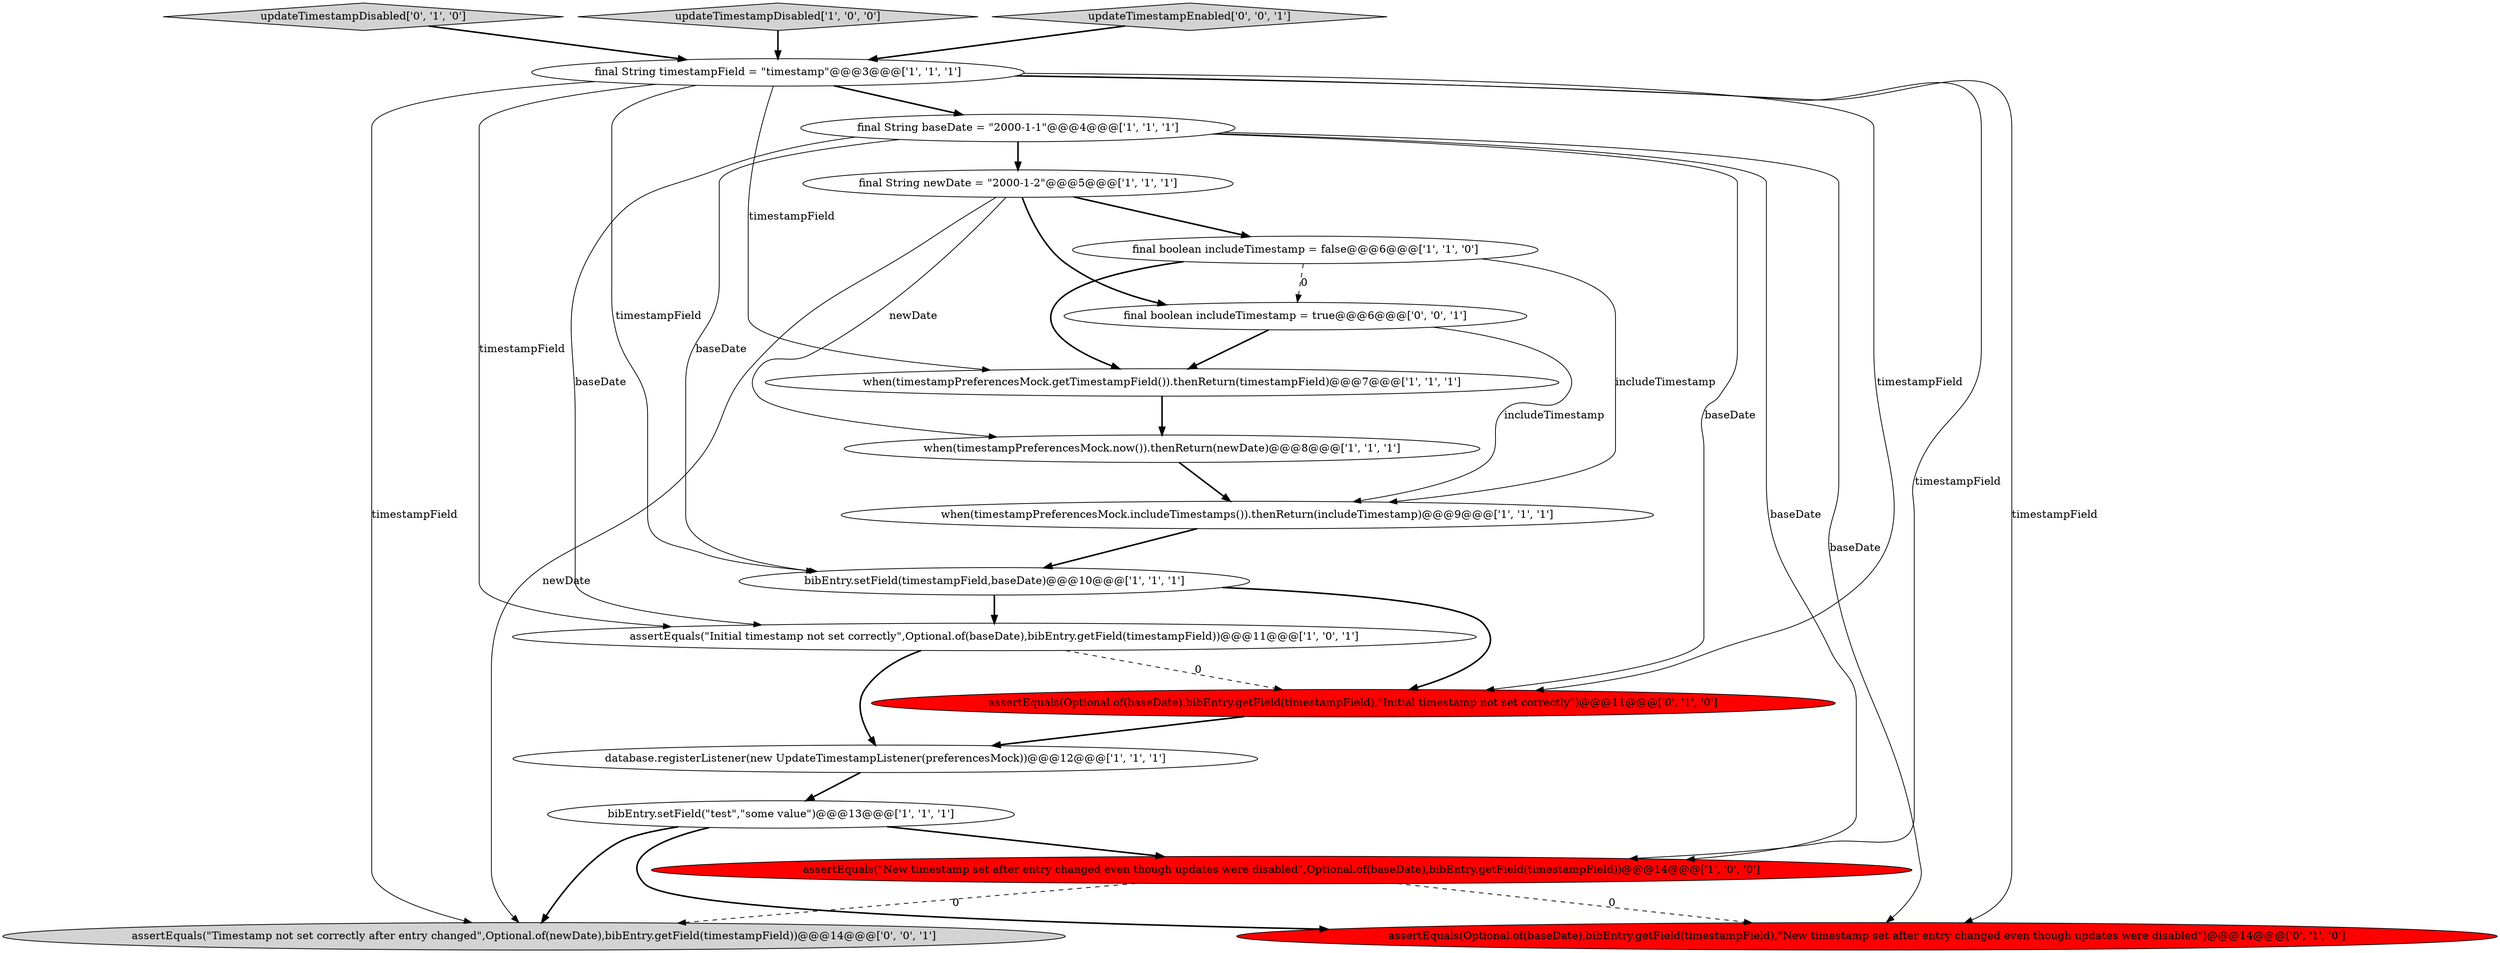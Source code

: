 digraph {
5 [style = filled, label = "bibEntry.setField(\"test\",\"some value\")@@@13@@@['1', '1', '1']", fillcolor = white, shape = ellipse image = "AAA0AAABBB1BBB"];
9 [style = filled, label = "assertEquals(\"Initial timestamp not set correctly\",Optional.of(baseDate),bibEntry.getField(timestampField))@@@11@@@['1', '0', '1']", fillcolor = white, shape = ellipse image = "AAA0AAABBB1BBB"];
14 [style = filled, label = "assertEquals(Optional.of(baseDate),bibEntry.getField(timestampField),\"Initial timestamp not set correctly\")@@@11@@@['0', '1', '0']", fillcolor = red, shape = ellipse image = "AAA1AAABBB2BBB"];
16 [style = filled, label = "assertEquals(\"Timestamp not set correctly after entry changed\",Optional.of(newDate),bibEntry.getField(timestampField))@@@14@@@['0', '0', '1']", fillcolor = lightgray, shape = ellipse image = "AAA0AAABBB3BBB"];
3 [style = filled, label = "final String newDate = \"2000-1-2\"@@@5@@@['1', '1', '1']", fillcolor = white, shape = ellipse image = "AAA0AAABBB1BBB"];
0 [style = filled, label = "final String timestampField = \"timestamp\"@@@3@@@['1', '1', '1']", fillcolor = white, shape = ellipse image = "AAA0AAABBB1BBB"];
17 [style = filled, label = "final boolean includeTimestamp = true@@@6@@@['0', '0', '1']", fillcolor = white, shape = ellipse image = "AAA0AAABBB3BBB"];
10 [style = filled, label = "database.registerListener(new UpdateTimestampListener(preferencesMock))@@@12@@@['1', '1', '1']", fillcolor = white, shape = ellipse image = "AAA0AAABBB1BBB"];
13 [style = filled, label = "updateTimestampDisabled['0', '1', '0']", fillcolor = lightgray, shape = diamond image = "AAA0AAABBB2BBB"];
11 [style = filled, label = "updateTimestampDisabled['1', '0', '0']", fillcolor = lightgray, shape = diamond image = "AAA0AAABBB1BBB"];
1 [style = filled, label = "final boolean includeTimestamp = false@@@6@@@['1', '1', '0']", fillcolor = white, shape = ellipse image = "AAA0AAABBB1BBB"];
6 [style = filled, label = "when(timestampPreferencesMock.getTimestampField()).thenReturn(timestampField)@@@7@@@['1', '1', '1']", fillcolor = white, shape = ellipse image = "AAA0AAABBB1BBB"];
12 [style = filled, label = "assertEquals(\"New timestamp set after entry changed even though updates were disabled\",Optional.of(baseDate),bibEntry.getField(timestampField))@@@14@@@['1', '0', '0']", fillcolor = red, shape = ellipse image = "AAA1AAABBB1BBB"];
2 [style = filled, label = "final String baseDate = \"2000-1-1\"@@@4@@@['1', '1', '1']", fillcolor = white, shape = ellipse image = "AAA0AAABBB1BBB"];
4 [style = filled, label = "when(timestampPreferencesMock.includeTimestamps()).thenReturn(includeTimestamp)@@@9@@@['1', '1', '1']", fillcolor = white, shape = ellipse image = "AAA0AAABBB1BBB"];
18 [style = filled, label = "updateTimestampEnabled['0', '0', '1']", fillcolor = lightgray, shape = diamond image = "AAA0AAABBB3BBB"];
8 [style = filled, label = "when(timestampPreferencesMock.now()).thenReturn(newDate)@@@8@@@['1', '1', '1']", fillcolor = white, shape = ellipse image = "AAA0AAABBB1BBB"];
7 [style = filled, label = "bibEntry.setField(timestampField,baseDate)@@@10@@@['1', '1', '1']", fillcolor = white, shape = ellipse image = "AAA0AAABBB1BBB"];
15 [style = filled, label = "assertEquals(Optional.of(baseDate),bibEntry.getField(timestampField),\"New timestamp set after entry changed even though updates were disabled\")@@@14@@@['0', '1', '0']", fillcolor = red, shape = ellipse image = "AAA1AAABBB2BBB"];
2->9 [style = solid, label="baseDate"];
0->14 [style = solid, label="timestampField"];
2->12 [style = solid, label="baseDate"];
2->15 [style = solid, label="baseDate"];
0->12 [style = solid, label="timestampField"];
1->4 [style = solid, label="includeTimestamp"];
3->1 [style = bold, label=""];
17->6 [style = bold, label=""];
12->16 [style = dashed, label="0"];
17->4 [style = solid, label="includeTimestamp"];
2->3 [style = bold, label=""];
0->2 [style = bold, label=""];
0->16 [style = solid, label="timestampField"];
14->10 [style = bold, label=""];
5->15 [style = bold, label=""];
2->14 [style = solid, label="baseDate"];
9->10 [style = bold, label=""];
0->6 [style = solid, label="timestampField"];
4->7 [style = bold, label=""];
7->14 [style = bold, label=""];
5->16 [style = bold, label=""];
7->9 [style = bold, label=""];
3->16 [style = solid, label="newDate"];
0->9 [style = solid, label="timestampField"];
11->0 [style = bold, label=""];
1->6 [style = bold, label=""];
1->17 [style = dashed, label="0"];
9->14 [style = dashed, label="0"];
10->5 [style = bold, label=""];
5->12 [style = bold, label=""];
6->8 [style = bold, label=""];
12->15 [style = dashed, label="0"];
3->17 [style = bold, label=""];
0->7 [style = solid, label="timestampField"];
2->7 [style = solid, label="baseDate"];
8->4 [style = bold, label=""];
3->8 [style = solid, label="newDate"];
18->0 [style = bold, label=""];
0->15 [style = solid, label="timestampField"];
13->0 [style = bold, label=""];
}
